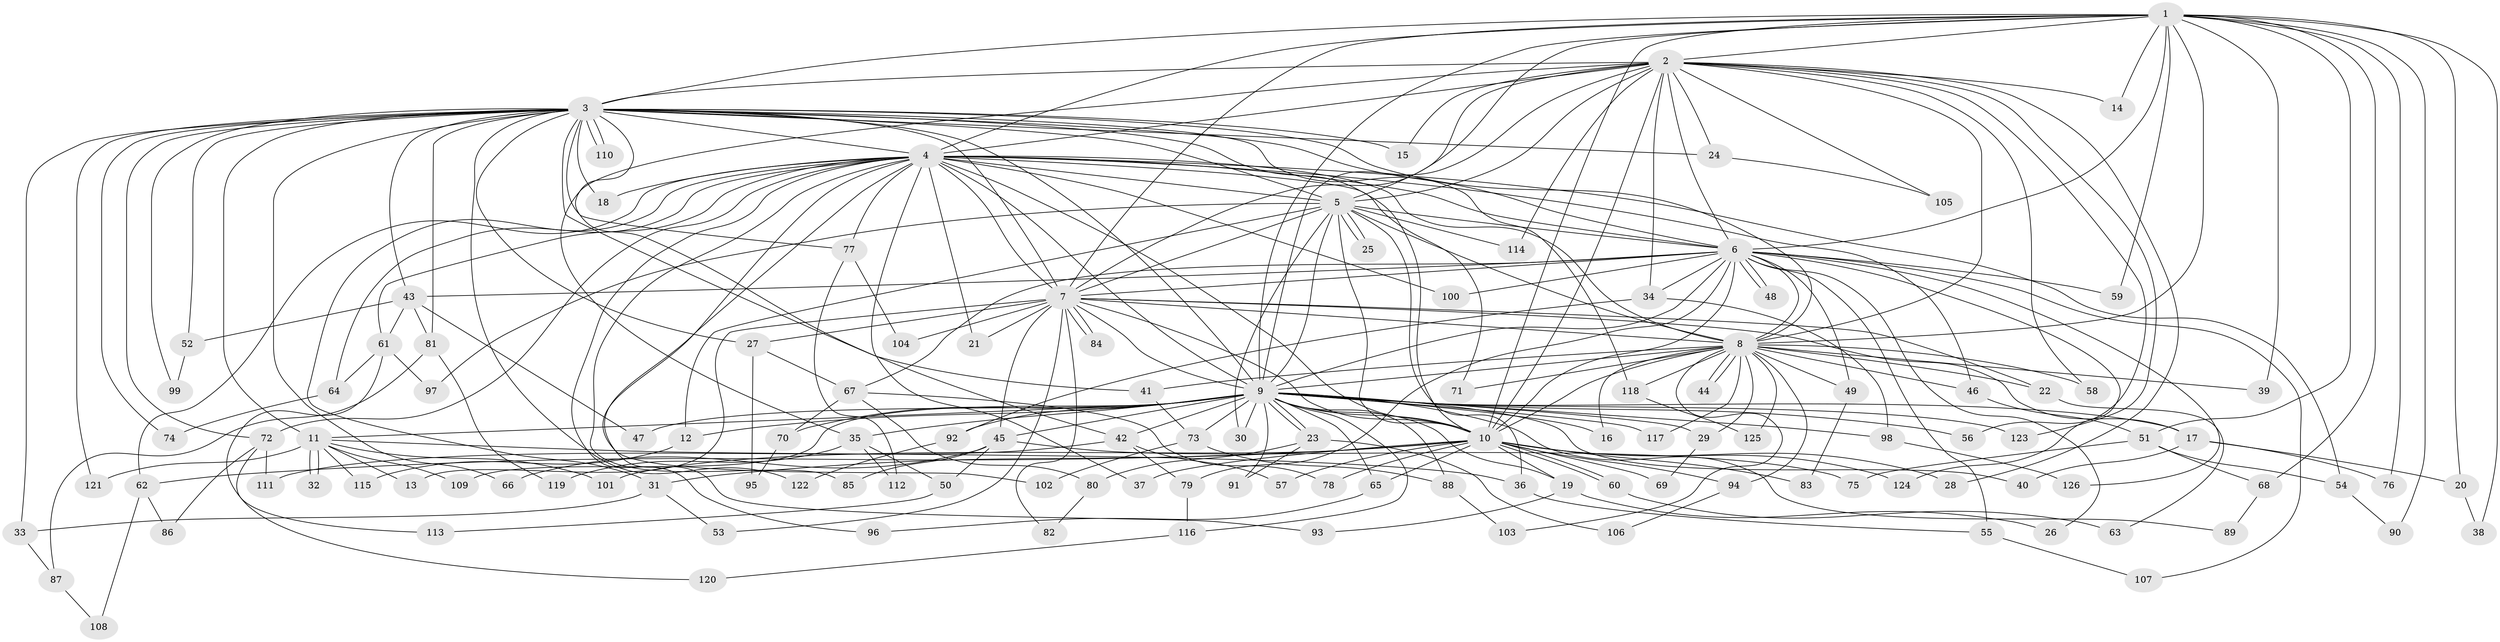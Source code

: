 // coarse degree distribution, {12: 0.02, 26: 0.02, 23: 0.02, 11: 0.02, 13: 0.02, 22: 0.02, 17: 0.02, 8: 0.02, 2: 0.38, 1: 0.1, 4: 0.06, 3: 0.22, 5: 0.06, 9: 0.02}
// Generated by graph-tools (version 1.1) at 2025/17/03/04/25 18:17:48]
// undirected, 126 vertices, 277 edges
graph export_dot {
graph [start="1"]
  node [color=gray90,style=filled];
  1;
  2;
  3;
  4;
  5;
  6;
  7;
  8;
  9;
  10;
  11;
  12;
  13;
  14;
  15;
  16;
  17;
  18;
  19;
  20;
  21;
  22;
  23;
  24;
  25;
  26;
  27;
  28;
  29;
  30;
  31;
  32;
  33;
  34;
  35;
  36;
  37;
  38;
  39;
  40;
  41;
  42;
  43;
  44;
  45;
  46;
  47;
  48;
  49;
  50;
  51;
  52;
  53;
  54;
  55;
  56;
  57;
  58;
  59;
  60;
  61;
  62;
  63;
  64;
  65;
  66;
  67;
  68;
  69;
  70;
  71;
  72;
  73;
  74;
  75;
  76;
  77;
  78;
  79;
  80;
  81;
  82;
  83;
  84;
  85;
  86;
  87;
  88;
  89;
  90;
  91;
  92;
  93;
  94;
  95;
  96;
  97;
  98;
  99;
  100;
  101;
  102;
  103;
  104;
  105;
  106;
  107;
  108;
  109;
  110;
  111;
  112;
  113;
  114;
  115;
  116;
  117;
  118;
  119;
  120;
  121;
  122;
  123;
  124;
  125;
  126;
  1 -- 2;
  1 -- 3;
  1 -- 4;
  1 -- 5;
  1 -- 6;
  1 -- 7;
  1 -- 8;
  1 -- 9;
  1 -- 10;
  1 -- 14;
  1 -- 20;
  1 -- 38;
  1 -- 39;
  1 -- 51;
  1 -- 59;
  1 -- 68;
  1 -- 76;
  1 -- 90;
  2 -- 3;
  2 -- 4;
  2 -- 5;
  2 -- 6;
  2 -- 7;
  2 -- 8;
  2 -- 9;
  2 -- 10;
  2 -- 14;
  2 -- 15;
  2 -- 24;
  2 -- 28;
  2 -- 34;
  2 -- 35;
  2 -- 56;
  2 -- 58;
  2 -- 105;
  2 -- 114;
  2 -- 123;
  3 -- 4;
  3 -- 5;
  3 -- 6;
  3 -- 7;
  3 -- 8;
  3 -- 9;
  3 -- 10;
  3 -- 11;
  3 -- 15;
  3 -- 18;
  3 -- 24;
  3 -- 27;
  3 -- 33;
  3 -- 41;
  3 -- 42;
  3 -- 43;
  3 -- 52;
  3 -- 66;
  3 -- 72;
  3 -- 74;
  3 -- 77;
  3 -- 81;
  3 -- 99;
  3 -- 110;
  3 -- 110;
  3 -- 118;
  3 -- 121;
  3 -- 122;
  4 -- 5;
  4 -- 6;
  4 -- 7;
  4 -- 8;
  4 -- 9;
  4 -- 10;
  4 -- 18;
  4 -- 21;
  4 -- 31;
  4 -- 37;
  4 -- 46;
  4 -- 54;
  4 -- 61;
  4 -- 62;
  4 -- 64;
  4 -- 71;
  4 -- 72;
  4 -- 77;
  4 -- 85;
  4 -- 93;
  4 -- 96;
  4 -- 100;
  4 -- 102;
  5 -- 6;
  5 -- 7;
  5 -- 8;
  5 -- 9;
  5 -- 10;
  5 -- 12;
  5 -- 25;
  5 -- 25;
  5 -- 30;
  5 -- 36;
  5 -- 97;
  5 -- 114;
  6 -- 7;
  6 -- 8;
  6 -- 9;
  6 -- 10;
  6 -- 26;
  6 -- 34;
  6 -- 43;
  6 -- 48;
  6 -- 48;
  6 -- 49;
  6 -- 55;
  6 -- 59;
  6 -- 67;
  6 -- 79;
  6 -- 100;
  6 -- 107;
  6 -- 124;
  6 -- 126;
  7 -- 8;
  7 -- 9;
  7 -- 10;
  7 -- 13;
  7 -- 17;
  7 -- 21;
  7 -- 22;
  7 -- 27;
  7 -- 45;
  7 -- 53;
  7 -- 82;
  7 -- 84;
  7 -- 84;
  7 -- 104;
  8 -- 9;
  8 -- 10;
  8 -- 16;
  8 -- 22;
  8 -- 29;
  8 -- 39;
  8 -- 41;
  8 -- 44;
  8 -- 44;
  8 -- 46;
  8 -- 49;
  8 -- 58;
  8 -- 71;
  8 -- 94;
  8 -- 103;
  8 -- 117;
  8 -- 118;
  8 -- 125;
  9 -- 10;
  9 -- 11;
  9 -- 12;
  9 -- 16;
  9 -- 17;
  9 -- 19;
  9 -- 23;
  9 -- 23;
  9 -- 29;
  9 -- 30;
  9 -- 35;
  9 -- 40;
  9 -- 42;
  9 -- 45;
  9 -- 47;
  9 -- 56;
  9 -- 65;
  9 -- 70;
  9 -- 73;
  9 -- 88;
  9 -- 89;
  9 -- 91;
  9 -- 92;
  9 -- 98;
  9 -- 109;
  9 -- 116;
  9 -- 117;
  9 -- 123;
  10 -- 19;
  10 -- 28;
  10 -- 31;
  10 -- 37;
  10 -- 57;
  10 -- 60;
  10 -- 60;
  10 -- 62;
  10 -- 65;
  10 -- 69;
  10 -- 78;
  10 -- 83;
  10 -- 94;
  10 -- 101;
  10 -- 124;
  11 -- 13;
  11 -- 32;
  11 -- 32;
  11 -- 36;
  11 -- 101;
  11 -- 109;
  11 -- 115;
  11 -- 121;
  12 -- 115;
  17 -- 20;
  17 -- 40;
  17 -- 76;
  19 -- 26;
  19 -- 93;
  20 -- 38;
  22 -- 63;
  23 -- 80;
  23 -- 91;
  23 -- 106;
  24 -- 105;
  27 -- 67;
  27 -- 95;
  29 -- 69;
  31 -- 33;
  31 -- 53;
  33 -- 87;
  34 -- 92;
  34 -- 98;
  35 -- 50;
  35 -- 112;
  35 -- 119;
  36 -- 55;
  41 -- 73;
  42 -- 57;
  42 -- 79;
  42 -- 111;
  43 -- 47;
  43 -- 52;
  43 -- 61;
  43 -- 81;
  45 -- 50;
  45 -- 66;
  45 -- 75;
  45 -- 85;
  46 -- 51;
  49 -- 83;
  50 -- 113;
  51 -- 54;
  51 -- 68;
  51 -- 75;
  52 -- 99;
  54 -- 90;
  55 -- 107;
  60 -- 63;
  61 -- 64;
  61 -- 97;
  61 -- 113;
  62 -- 86;
  62 -- 108;
  64 -- 74;
  65 -- 96;
  67 -- 70;
  67 -- 78;
  67 -- 80;
  68 -- 89;
  70 -- 95;
  72 -- 86;
  72 -- 111;
  72 -- 120;
  73 -- 88;
  73 -- 102;
  77 -- 104;
  77 -- 112;
  79 -- 116;
  80 -- 82;
  81 -- 87;
  81 -- 119;
  87 -- 108;
  88 -- 103;
  92 -- 122;
  94 -- 106;
  98 -- 126;
  116 -- 120;
  118 -- 125;
}
